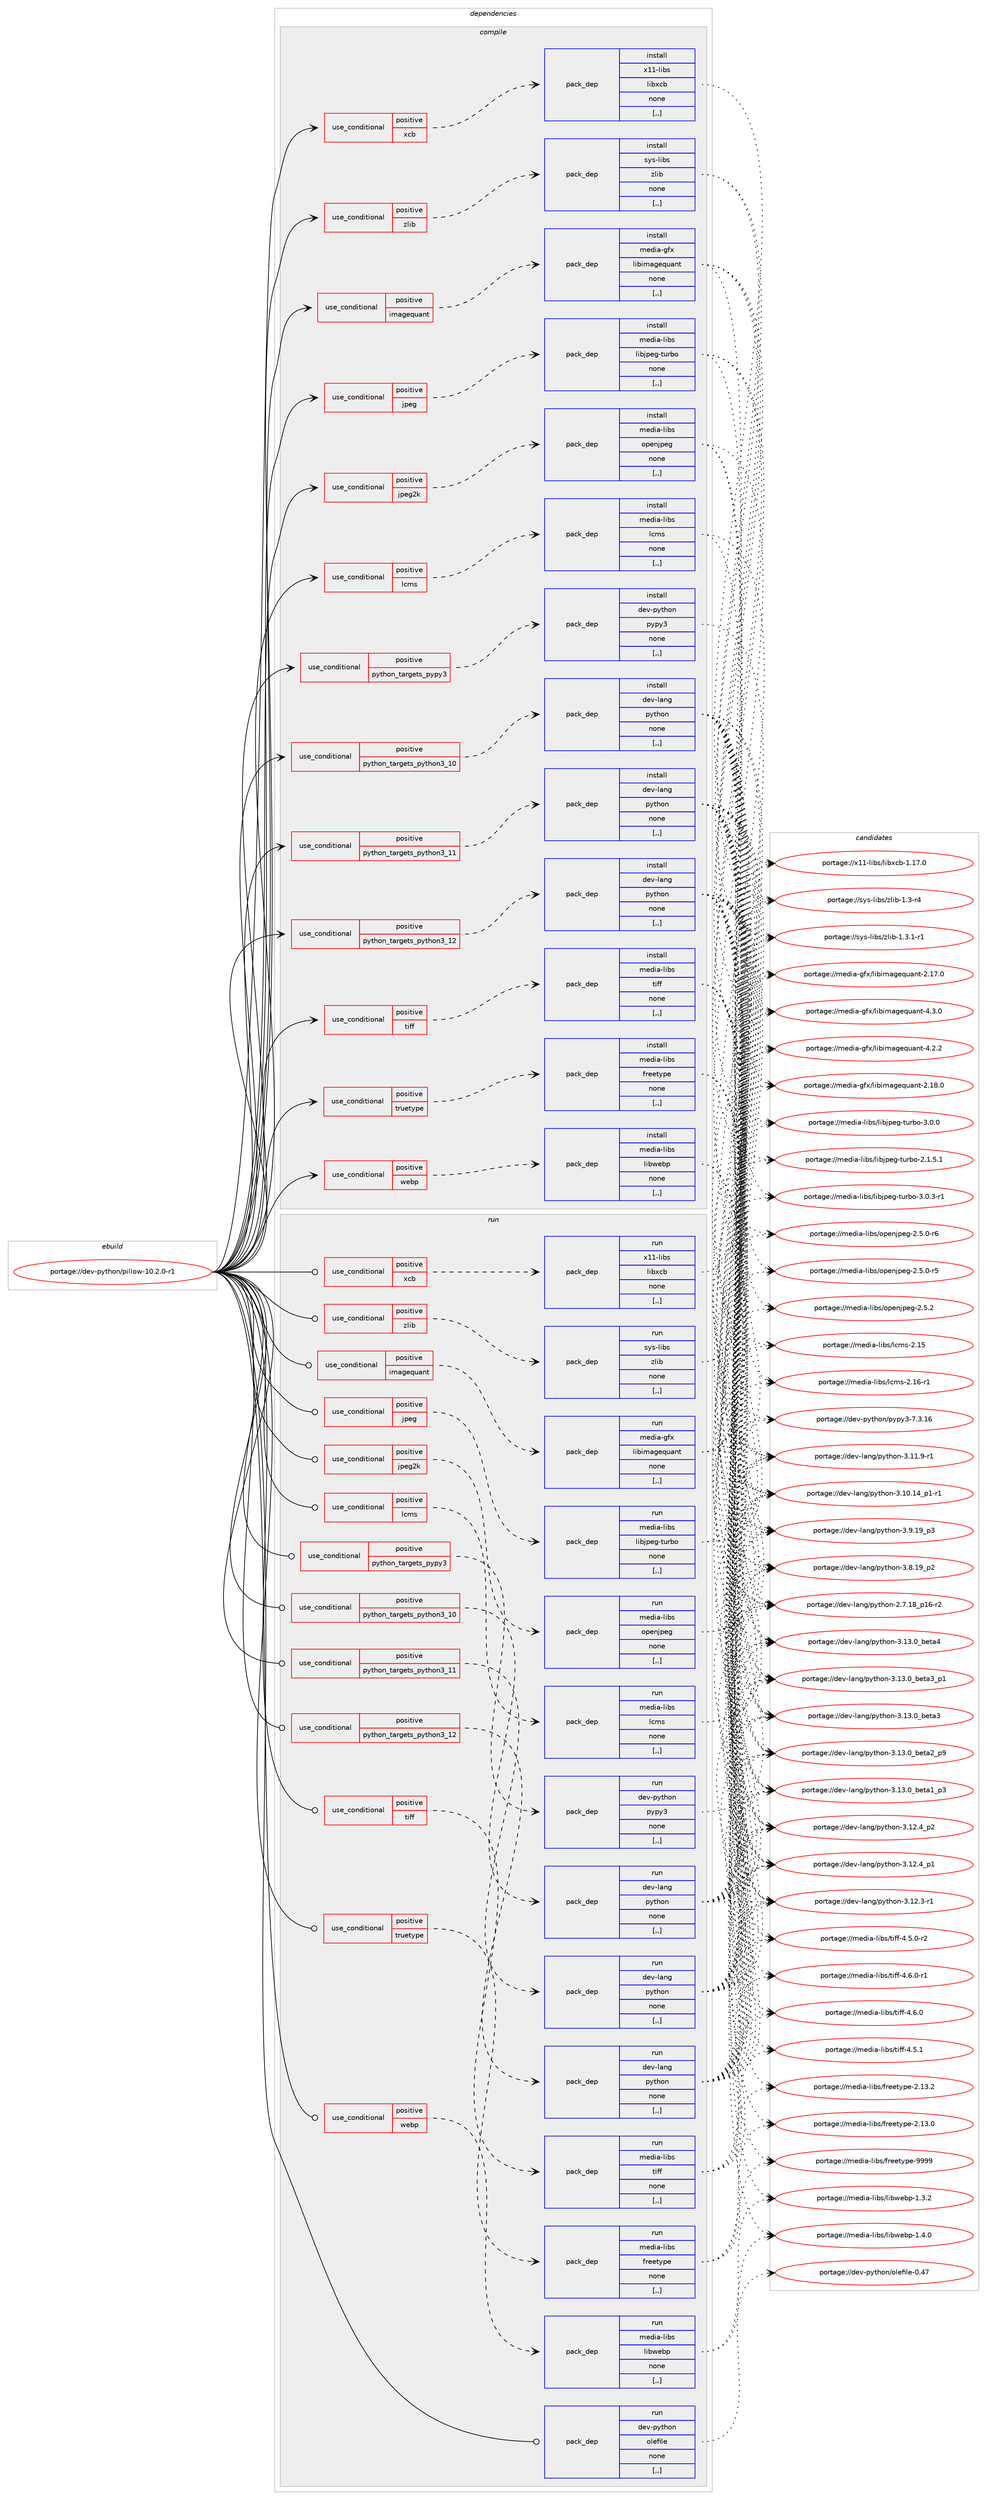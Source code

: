 digraph prolog {

# *************
# Graph options
# *************

newrank=true;
concentrate=true;
compound=true;
graph [rankdir=LR,fontname=Helvetica,fontsize=10,ranksep=1.5];#, ranksep=2.5, nodesep=0.2];
edge  [arrowhead=vee];
node  [fontname=Helvetica,fontsize=10];

# **********
# The ebuild
# **********

subgraph cluster_leftcol {
color=gray;
label=<<i>ebuild</i>>;
id [label="portage://dev-python/pillow-10.2.0-r1", color=red, width=4, href="../dev-python/pillow-10.2.0-r1.svg"];
}

# ****************
# The dependencies
# ****************

subgraph cluster_midcol {
color=gray;
label=<<i>dependencies</i>>;
subgraph cluster_compile {
fillcolor="#eeeeee";
style=filled;
label=<<i>compile</i>>;
subgraph cond36023 {
dependency154479 [label=<<TABLE BORDER="0" CELLBORDER="1" CELLSPACING="0" CELLPADDING="4"><TR><TD ROWSPAN="3" CELLPADDING="10">use_conditional</TD></TR><TR><TD>positive</TD></TR><TR><TD>imagequant</TD></TR></TABLE>>, shape=none, color=red];
subgraph pack117205 {
dependency154480 [label=<<TABLE BORDER="0" CELLBORDER="1" CELLSPACING="0" CELLPADDING="4" WIDTH="220"><TR><TD ROWSPAN="6" CELLPADDING="30">pack_dep</TD></TR><TR><TD WIDTH="110">install</TD></TR><TR><TD>media-gfx</TD></TR><TR><TD>libimagequant</TD></TR><TR><TD>none</TD></TR><TR><TD>[,,]</TD></TR></TABLE>>, shape=none, color=blue];
}
dependency154479:e -> dependency154480:w [weight=20,style="dashed",arrowhead="vee"];
}
id:e -> dependency154479:w [weight=20,style="solid",arrowhead="vee"];
subgraph cond36024 {
dependency154481 [label=<<TABLE BORDER="0" CELLBORDER="1" CELLSPACING="0" CELLPADDING="4"><TR><TD ROWSPAN="3" CELLPADDING="10">use_conditional</TD></TR><TR><TD>positive</TD></TR><TR><TD>jpeg</TD></TR></TABLE>>, shape=none, color=red];
subgraph pack117206 {
dependency154482 [label=<<TABLE BORDER="0" CELLBORDER="1" CELLSPACING="0" CELLPADDING="4" WIDTH="220"><TR><TD ROWSPAN="6" CELLPADDING="30">pack_dep</TD></TR><TR><TD WIDTH="110">install</TD></TR><TR><TD>media-libs</TD></TR><TR><TD>libjpeg-turbo</TD></TR><TR><TD>none</TD></TR><TR><TD>[,,]</TD></TR></TABLE>>, shape=none, color=blue];
}
dependency154481:e -> dependency154482:w [weight=20,style="dashed",arrowhead="vee"];
}
id:e -> dependency154481:w [weight=20,style="solid",arrowhead="vee"];
subgraph cond36025 {
dependency154483 [label=<<TABLE BORDER="0" CELLBORDER="1" CELLSPACING="0" CELLPADDING="4"><TR><TD ROWSPAN="3" CELLPADDING="10">use_conditional</TD></TR><TR><TD>positive</TD></TR><TR><TD>jpeg2k</TD></TR></TABLE>>, shape=none, color=red];
subgraph pack117207 {
dependency154484 [label=<<TABLE BORDER="0" CELLBORDER="1" CELLSPACING="0" CELLPADDING="4" WIDTH="220"><TR><TD ROWSPAN="6" CELLPADDING="30">pack_dep</TD></TR><TR><TD WIDTH="110">install</TD></TR><TR><TD>media-libs</TD></TR><TR><TD>openjpeg</TD></TR><TR><TD>none</TD></TR><TR><TD>[,,]</TD></TR></TABLE>>, shape=none, color=blue];
}
dependency154483:e -> dependency154484:w [weight=20,style="dashed",arrowhead="vee"];
}
id:e -> dependency154483:w [weight=20,style="solid",arrowhead="vee"];
subgraph cond36026 {
dependency154485 [label=<<TABLE BORDER="0" CELLBORDER="1" CELLSPACING="0" CELLPADDING="4"><TR><TD ROWSPAN="3" CELLPADDING="10">use_conditional</TD></TR><TR><TD>positive</TD></TR><TR><TD>lcms</TD></TR></TABLE>>, shape=none, color=red];
subgraph pack117208 {
dependency154486 [label=<<TABLE BORDER="0" CELLBORDER="1" CELLSPACING="0" CELLPADDING="4" WIDTH="220"><TR><TD ROWSPAN="6" CELLPADDING="30">pack_dep</TD></TR><TR><TD WIDTH="110">install</TD></TR><TR><TD>media-libs</TD></TR><TR><TD>lcms</TD></TR><TR><TD>none</TD></TR><TR><TD>[,,]</TD></TR></TABLE>>, shape=none, color=blue];
}
dependency154485:e -> dependency154486:w [weight=20,style="dashed",arrowhead="vee"];
}
id:e -> dependency154485:w [weight=20,style="solid",arrowhead="vee"];
subgraph cond36027 {
dependency154487 [label=<<TABLE BORDER="0" CELLBORDER="1" CELLSPACING="0" CELLPADDING="4"><TR><TD ROWSPAN="3" CELLPADDING="10">use_conditional</TD></TR><TR><TD>positive</TD></TR><TR><TD>python_targets_pypy3</TD></TR></TABLE>>, shape=none, color=red];
subgraph pack117209 {
dependency154488 [label=<<TABLE BORDER="0" CELLBORDER="1" CELLSPACING="0" CELLPADDING="4" WIDTH="220"><TR><TD ROWSPAN="6" CELLPADDING="30">pack_dep</TD></TR><TR><TD WIDTH="110">install</TD></TR><TR><TD>dev-python</TD></TR><TR><TD>pypy3</TD></TR><TR><TD>none</TD></TR><TR><TD>[,,]</TD></TR></TABLE>>, shape=none, color=blue];
}
dependency154487:e -> dependency154488:w [weight=20,style="dashed",arrowhead="vee"];
}
id:e -> dependency154487:w [weight=20,style="solid",arrowhead="vee"];
subgraph cond36028 {
dependency154489 [label=<<TABLE BORDER="0" CELLBORDER="1" CELLSPACING="0" CELLPADDING="4"><TR><TD ROWSPAN="3" CELLPADDING="10">use_conditional</TD></TR><TR><TD>positive</TD></TR><TR><TD>python_targets_python3_10</TD></TR></TABLE>>, shape=none, color=red];
subgraph pack117210 {
dependency154490 [label=<<TABLE BORDER="0" CELLBORDER="1" CELLSPACING="0" CELLPADDING="4" WIDTH="220"><TR><TD ROWSPAN="6" CELLPADDING="30">pack_dep</TD></TR><TR><TD WIDTH="110">install</TD></TR><TR><TD>dev-lang</TD></TR><TR><TD>python</TD></TR><TR><TD>none</TD></TR><TR><TD>[,,]</TD></TR></TABLE>>, shape=none, color=blue];
}
dependency154489:e -> dependency154490:w [weight=20,style="dashed",arrowhead="vee"];
}
id:e -> dependency154489:w [weight=20,style="solid",arrowhead="vee"];
subgraph cond36029 {
dependency154491 [label=<<TABLE BORDER="0" CELLBORDER="1" CELLSPACING="0" CELLPADDING="4"><TR><TD ROWSPAN="3" CELLPADDING="10">use_conditional</TD></TR><TR><TD>positive</TD></TR><TR><TD>python_targets_python3_11</TD></TR></TABLE>>, shape=none, color=red];
subgraph pack117211 {
dependency154492 [label=<<TABLE BORDER="0" CELLBORDER="1" CELLSPACING="0" CELLPADDING="4" WIDTH="220"><TR><TD ROWSPAN="6" CELLPADDING="30">pack_dep</TD></TR><TR><TD WIDTH="110">install</TD></TR><TR><TD>dev-lang</TD></TR><TR><TD>python</TD></TR><TR><TD>none</TD></TR><TR><TD>[,,]</TD></TR></TABLE>>, shape=none, color=blue];
}
dependency154491:e -> dependency154492:w [weight=20,style="dashed",arrowhead="vee"];
}
id:e -> dependency154491:w [weight=20,style="solid",arrowhead="vee"];
subgraph cond36030 {
dependency154493 [label=<<TABLE BORDER="0" CELLBORDER="1" CELLSPACING="0" CELLPADDING="4"><TR><TD ROWSPAN="3" CELLPADDING="10">use_conditional</TD></TR><TR><TD>positive</TD></TR><TR><TD>python_targets_python3_12</TD></TR></TABLE>>, shape=none, color=red];
subgraph pack117212 {
dependency154494 [label=<<TABLE BORDER="0" CELLBORDER="1" CELLSPACING="0" CELLPADDING="4" WIDTH="220"><TR><TD ROWSPAN="6" CELLPADDING="30">pack_dep</TD></TR><TR><TD WIDTH="110">install</TD></TR><TR><TD>dev-lang</TD></TR><TR><TD>python</TD></TR><TR><TD>none</TD></TR><TR><TD>[,,]</TD></TR></TABLE>>, shape=none, color=blue];
}
dependency154493:e -> dependency154494:w [weight=20,style="dashed",arrowhead="vee"];
}
id:e -> dependency154493:w [weight=20,style="solid",arrowhead="vee"];
subgraph cond36031 {
dependency154495 [label=<<TABLE BORDER="0" CELLBORDER="1" CELLSPACING="0" CELLPADDING="4"><TR><TD ROWSPAN="3" CELLPADDING="10">use_conditional</TD></TR><TR><TD>positive</TD></TR><TR><TD>tiff</TD></TR></TABLE>>, shape=none, color=red];
subgraph pack117213 {
dependency154496 [label=<<TABLE BORDER="0" CELLBORDER="1" CELLSPACING="0" CELLPADDING="4" WIDTH="220"><TR><TD ROWSPAN="6" CELLPADDING="30">pack_dep</TD></TR><TR><TD WIDTH="110">install</TD></TR><TR><TD>media-libs</TD></TR><TR><TD>tiff</TD></TR><TR><TD>none</TD></TR><TR><TD>[,,]</TD></TR></TABLE>>, shape=none, color=blue];
}
dependency154495:e -> dependency154496:w [weight=20,style="dashed",arrowhead="vee"];
}
id:e -> dependency154495:w [weight=20,style="solid",arrowhead="vee"];
subgraph cond36032 {
dependency154497 [label=<<TABLE BORDER="0" CELLBORDER="1" CELLSPACING="0" CELLPADDING="4"><TR><TD ROWSPAN="3" CELLPADDING="10">use_conditional</TD></TR><TR><TD>positive</TD></TR><TR><TD>truetype</TD></TR></TABLE>>, shape=none, color=red];
subgraph pack117214 {
dependency154498 [label=<<TABLE BORDER="0" CELLBORDER="1" CELLSPACING="0" CELLPADDING="4" WIDTH="220"><TR><TD ROWSPAN="6" CELLPADDING="30">pack_dep</TD></TR><TR><TD WIDTH="110">install</TD></TR><TR><TD>media-libs</TD></TR><TR><TD>freetype</TD></TR><TR><TD>none</TD></TR><TR><TD>[,,]</TD></TR></TABLE>>, shape=none, color=blue];
}
dependency154497:e -> dependency154498:w [weight=20,style="dashed",arrowhead="vee"];
}
id:e -> dependency154497:w [weight=20,style="solid",arrowhead="vee"];
subgraph cond36033 {
dependency154499 [label=<<TABLE BORDER="0" CELLBORDER="1" CELLSPACING="0" CELLPADDING="4"><TR><TD ROWSPAN="3" CELLPADDING="10">use_conditional</TD></TR><TR><TD>positive</TD></TR><TR><TD>webp</TD></TR></TABLE>>, shape=none, color=red];
subgraph pack117215 {
dependency154500 [label=<<TABLE BORDER="0" CELLBORDER="1" CELLSPACING="0" CELLPADDING="4" WIDTH="220"><TR><TD ROWSPAN="6" CELLPADDING="30">pack_dep</TD></TR><TR><TD WIDTH="110">install</TD></TR><TR><TD>media-libs</TD></TR><TR><TD>libwebp</TD></TR><TR><TD>none</TD></TR><TR><TD>[,,]</TD></TR></TABLE>>, shape=none, color=blue];
}
dependency154499:e -> dependency154500:w [weight=20,style="dashed",arrowhead="vee"];
}
id:e -> dependency154499:w [weight=20,style="solid",arrowhead="vee"];
subgraph cond36034 {
dependency154501 [label=<<TABLE BORDER="0" CELLBORDER="1" CELLSPACING="0" CELLPADDING="4"><TR><TD ROWSPAN="3" CELLPADDING="10">use_conditional</TD></TR><TR><TD>positive</TD></TR><TR><TD>xcb</TD></TR></TABLE>>, shape=none, color=red];
subgraph pack117216 {
dependency154502 [label=<<TABLE BORDER="0" CELLBORDER="1" CELLSPACING="0" CELLPADDING="4" WIDTH="220"><TR><TD ROWSPAN="6" CELLPADDING="30">pack_dep</TD></TR><TR><TD WIDTH="110">install</TD></TR><TR><TD>x11-libs</TD></TR><TR><TD>libxcb</TD></TR><TR><TD>none</TD></TR><TR><TD>[,,]</TD></TR></TABLE>>, shape=none, color=blue];
}
dependency154501:e -> dependency154502:w [weight=20,style="dashed",arrowhead="vee"];
}
id:e -> dependency154501:w [weight=20,style="solid",arrowhead="vee"];
subgraph cond36035 {
dependency154503 [label=<<TABLE BORDER="0" CELLBORDER="1" CELLSPACING="0" CELLPADDING="4"><TR><TD ROWSPAN="3" CELLPADDING="10">use_conditional</TD></TR><TR><TD>positive</TD></TR><TR><TD>zlib</TD></TR></TABLE>>, shape=none, color=red];
subgraph pack117217 {
dependency154504 [label=<<TABLE BORDER="0" CELLBORDER="1" CELLSPACING="0" CELLPADDING="4" WIDTH="220"><TR><TD ROWSPAN="6" CELLPADDING="30">pack_dep</TD></TR><TR><TD WIDTH="110">install</TD></TR><TR><TD>sys-libs</TD></TR><TR><TD>zlib</TD></TR><TR><TD>none</TD></TR><TR><TD>[,,]</TD></TR></TABLE>>, shape=none, color=blue];
}
dependency154503:e -> dependency154504:w [weight=20,style="dashed",arrowhead="vee"];
}
id:e -> dependency154503:w [weight=20,style="solid",arrowhead="vee"];
}
subgraph cluster_compileandrun {
fillcolor="#eeeeee";
style=filled;
label=<<i>compile and run</i>>;
}
subgraph cluster_run {
fillcolor="#eeeeee";
style=filled;
label=<<i>run</i>>;
subgraph cond36036 {
dependency154505 [label=<<TABLE BORDER="0" CELLBORDER="1" CELLSPACING="0" CELLPADDING="4"><TR><TD ROWSPAN="3" CELLPADDING="10">use_conditional</TD></TR><TR><TD>positive</TD></TR><TR><TD>imagequant</TD></TR></TABLE>>, shape=none, color=red];
subgraph pack117218 {
dependency154506 [label=<<TABLE BORDER="0" CELLBORDER="1" CELLSPACING="0" CELLPADDING="4" WIDTH="220"><TR><TD ROWSPAN="6" CELLPADDING="30">pack_dep</TD></TR><TR><TD WIDTH="110">run</TD></TR><TR><TD>media-gfx</TD></TR><TR><TD>libimagequant</TD></TR><TR><TD>none</TD></TR><TR><TD>[,,]</TD></TR></TABLE>>, shape=none, color=blue];
}
dependency154505:e -> dependency154506:w [weight=20,style="dashed",arrowhead="vee"];
}
id:e -> dependency154505:w [weight=20,style="solid",arrowhead="odot"];
subgraph cond36037 {
dependency154507 [label=<<TABLE BORDER="0" CELLBORDER="1" CELLSPACING="0" CELLPADDING="4"><TR><TD ROWSPAN="3" CELLPADDING="10">use_conditional</TD></TR><TR><TD>positive</TD></TR><TR><TD>jpeg</TD></TR></TABLE>>, shape=none, color=red];
subgraph pack117219 {
dependency154508 [label=<<TABLE BORDER="0" CELLBORDER="1" CELLSPACING="0" CELLPADDING="4" WIDTH="220"><TR><TD ROWSPAN="6" CELLPADDING="30">pack_dep</TD></TR><TR><TD WIDTH="110">run</TD></TR><TR><TD>media-libs</TD></TR><TR><TD>libjpeg-turbo</TD></TR><TR><TD>none</TD></TR><TR><TD>[,,]</TD></TR></TABLE>>, shape=none, color=blue];
}
dependency154507:e -> dependency154508:w [weight=20,style="dashed",arrowhead="vee"];
}
id:e -> dependency154507:w [weight=20,style="solid",arrowhead="odot"];
subgraph cond36038 {
dependency154509 [label=<<TABLE BORDER="0" CELLBORDER="1" CELLSPACING="0" CELLPADDING="4"><TR><TD ROWSPAN="3" CELLPADDING="10">use_conditional</TD></TR><TR><TD>positive</TD></TR><TR><TD>jpeg2k</TD></TR></TABLE>>, shape=none, color=red];
subgraph pack117220 {
dependency154510 [label=<<TABLE BORDER="0" CELLBORDER="1" CELLSPACING="0" CELLPADDING="4" WIDTH="220"><TR><TD ROWSPAN="6" CELLPADDING="30">pack_dep</TD></TR><TR><TD WIDTH="110">run</TD></TR><TR><TD>media-libs</TD></TR><TR><TD>openjpeg</TD></TR><TR><TD>none</TD></TR><TR><TD>[,,]</TD></TR></TABLE>>, shape=none, color=blue];
}
dependency154509:e -> dependency154510:w [weight=20,style="dashed",arrowhead="vee"];
}
id:e -> dependency154509:w [weight=20,style="solid",arrowhead="odot"];
subgraph cond36039 {
dependency154511 [label=<<TABLE BORDER="0" CELLBORDER="1" CELLSPACING="0" CELLPADDING="4"><TR><TD ROWSPAN="3" CELLPADDING="10">use_conditional</TD></TR><TR><TD>positive</TD></TR><TR><TD>lcms</TD></TR></TABLE>>, shape=none, color=red];
subgraph pack117221 {
dependency154512 [label=<<TABLE BORDER="0" CELLBORDER="1" CELLSPACING="0" CELLPADDING="4" WIDTH="220"><TR><TD ROWSPAN="6" CELLPADDING="30">pack_dep</TD></TR><TR><TD WIDTH="110">run</TD></TR><TR><TD>media-libs</TD></TR><TR><TD>lcms</TD></TR><TR><TD>none</TD></TR><TR><TD>[,,]</TD></TR></TABLE>>, shape=none, color=blue];
}
dependency154511:e -> dependency154512:w [weight=20,style="dashed",arrowhead="vee"];
}
id:e -> dependency154511:w [weight=20,style="solid",arrowhead="odot"];
subgraph cond36040 {
dependency154513 [label=<<TABLE BORDER="0" CELLBORDER="1" CELLSPACING="0" CELLPADDING="4"><TR><TD ROWSPAN="3" CELLPADDING="10">use_conditional</TD></TR><TR><TD>positive</TD></TR><TR><TD>python_targets_pypy3</TD></TR></TABLE>>, shape=none, color=red];
subgraph pack117222 {
dependency154514 [label=<<TABLE BORDER="0" CELLBORDER="1" CELLSPACING="0" CELLPADDING="4" WIDTH="220"><TR><TD ROWSPAN="6" CELLPADDING="30">pack_dep</TD></TR><TR><TD WIDTH="110">run</TD></TR><TR><TD>dev-python</TD></TR><TR><TD>pypy3</TD></TR><TR><TD>none</TD></TR><TR><TD>[,,]</TD></TR></TABLE>>, shape=none, color=blue];
}
dependency154513:e -> dependency154514:w [weight=20,style="dashed",arrowhead="vee"];
}
id:e -> dependency154513:w [weight=20,style="solid",arrowhead="odot"];
subgraph cond36041 {
dependency154515 [label=<<TABLE BORDER="0" CELLBORDER="1" CELLSPACING="0" CELLPADDING="4"><TR><TD ROWSPAN="3" CELLPADDING="10">use_conditional</TD></TR><TR><TD>positive</TD></TR><TR><TD>python_targets_python3_10</TD></TR></TABLE>>, shape=none, color=red];
subgraph pack117223 {
dependency154516 [label=<<TABLE BORDER="0" CELLBORDER="1" CELLSPACING="0" CELLPADDING="4" WIDTH="220"><TR><TD ROWSPAN="6" CELLPADDING="30">pack_dep</TD></TR><TR><TD WIDTH="110">run</TD></TR><TR><TD>dev-lang</TD></TR><TR><TD>python</TD></TR><TR><TD>none</TD></TR><TR><TD>[,,]</TD></TR></TABLE>>, shape=none, color=blue];
}
dependency154515:e -> dependency154516:w [weight=20,style="dashed",arrowhead="vee"];
}
id:e -> dependency154515:w [weight=20,style="solid",arrowhead="odot"];
subgraph cond36042 {
dependency154517 [label=<<TABLE BORDER="0" CELLBORDER="1" CELLSPACING="0" CELLPADDING="4"><TR><TD ROWSPAN="3" CELLPADDING="10">use_conditional</TD></TR><TR><TD>positive</TD></TR><TR><TD>python_targets_python3_11</TD></TR></TABLE>>, shape=none, color=red];
subgraph pack117224 {
dependency154518 [label=<<TABLE BORDER="0" CELLBORDER="1" CELLSPACING="0" CELLPADDING="4" WIDTH="220"><TR><TD ROWSPAN="6" CELLPADDING="30">pack_dep</TD></TR><TR><TD WIDTH="110">run</TD></TR><TR><TD>dev-lang</TD></TR><TR><TD>python</TD></TR><TR><TD>none</TD></TR><TR><TD>[,,]</TD></TR></TABLE>>, shape=none, color=blue];
}
dependency154517:e -> dependency154518:w [weight=20,style="dashed",arrowhead="vee"];
}
id:e -> dependency154517:w [weight=20,style="solid",arrowhead="odot"];
subgraph cond36043 {
dependency154519 [label=<<TABLE BORDER="0" CELLBORDER="1" CELLSPACING="0" CELLPADDING="4"><TR><TD ROWSPAN="3" CELLPADDING="10">use_conditional</TD></TR><TR><TD>positive</TD></TR><TR><TD>python_targets_python3_12</TD></TR></TABLE>>, shape=none, color=red];
subgraph pack117225 {
dependency154520 [label=<<TABLE BORDER="0" CELLBORDER="1" CELLSPACING="0" CELLPADDING="4" WIDTH="220"><TR><TD ROWSPAN="6" CELLPADDING="30">pack_dep</TD></TR><TR><TD WIDTH="110">run</TD></TR><TR><TD>dev-lang</TD></TR><TR><TD>python</TD></TR><TR><TD>none</TD></TR><TR><TD>[,,]</TD></TR></TABLE>>, shape=none, color=blue];
}
dependency154519:e -> dependency154520:w [weight=20,style="dashed",arrowhead="vee"];
}
id:e -> dependency154519:w [weight=20,style="solid",arrowhead="odot"];
subgraph cond36044 {
dependency154521 [label=<<TABLE BORDER="0" CELLBORDER="1" CELLSPACING="0" CELLPADDING="4"><TR><TD ROWSPAN="3" CELLPADDING="10">use_conditional</TD></TR><TR><TD>positive</TD></TR><TR><TD>tiff</TD></TR></TABLE>>, shape=none, color=red];
subgraph pack117226 {
dependency154522 [label=<<TABLE BORDER="0" CELLBORDER="1" CELLSPACING="0" CELLPADDING="4" WIDTH="220"><TR><TD ROWSPAN="6" CELLPADDING="30">pack_dep</TD></TR><TR><TD WIDTH="110">run</TD></TR><TR><TD>media-libs</TD></TR><TR><TD>tiff</TD></TR><TR><TD>none</TD></TR><TR><TD>[,,]</TD></TR></TABLE>>, shape=none, color=blue];
}
dependency154521:e -> dependency154522:w [weight=20,style="dashed",arrowhead="vee"];
}
id:e -> dependency154521:w [weight=20,style="solid",arrowhead="odot"];
subgraph cond36045 {
dependency154523 [label=<<TABLE BORDER="0" CELLBORDER="1" CELLSPACING="0" CELLPADDING="4"><TR><TD ROWSPAN="3" CELLPADDING="10">use_conditional</TD></TR><TR><TD>positive</TD></TR><TR><TD>truetype</TD></TR></TABLE>>, shape=none, color=red];
subgraph pack117227 {
dependency154524 [label=<<TABLE BORDER="0" CELLBORDER="1" CELLSPACING="0" CELLPADDING="4" WIDTH="220"><TR><TD ROWSPAN="6" CELLPADDING="30">pack_dep</TD></TR><TR><TD WIDTH="110">run</TD></TR><TR><TD>media-libs</TD></TR><TR><TD>freetype</TD></TR><TR><TD>none</TD></TR><TR><TD>[,,]</TD></TR></TABLE>>, shape=none, color=blue];
}
dependency154523:e -> dependency154524:w [weight=20,style="dashed",arrowhead="vee"];
}
id:e -> dependency154523:w [weight=20,style="solid",arrowhead="odot"];
subgraph cond36046 {
dependency154525 [label=<<TABLE BORDER="0" CELLBORDER="1" CELLSPACING="0" CELLPADDING="4"><TR><TD ROWSPAN="3" CELLPADDING="10">use_conditional</TD></TR><TR><TD>positive</TD></TR><TR><TD>webp</TD></TR></TABLE>>, shape=none, color=red];
subgraph pack117228 {
dependency154526 [label=<<TABLE BORDER="0" CELLBORDER="1" CELLSPACING="0" CELLPADDING="4" WIDTH="220"><TR><TD ROWSPAN="6" CELLPADDING="30">pack_dep</TD></TR><TR><TD WIDTH="110">run</TD></TR><TR><TD>media-libs</TD></TR><TR><TD>libwebp</TD></TR><TR><TD>none</TD></TR><TR><TD>[,,]</TD></TR></TABLE>>, shape=none, color=blue];
}
dependency154525:e -> dependency154526:w [weight=20,style="dashed",arrowhead="vee"];
}
id:e -> dependency154525:w [weight=20,style="solid",arrowhead="odot"];
subgraph cond36047 {
dependency154527 [label=<<TABLE BORDER="0" CELLBORDER="1" CELLSPACING="0" CELLPADDING="4"><TR><TD ROWSPAN="3" CELLPADDING="10">use_conditional</TD></TR><TR><TD>positive</TD></TR><TR><TD>xcb</TD></TR></TABLE>>, shape=none, color=red];
subgraph pack117229 {
dependency154528 [label=<<TABLE BORDER="0" CELLBORDER="1" CELLSPACING="0" CELLPADDING="4" WIDTH="220"><TR><TD ROWSPAN="6" CELLPADDING="30">pack_dep</TD></TR><TR><TD WIDTH="110">run</TD></TR><TR><TD>x11-libs</TD></TR><TR><TD>libxcb</TD></TR><TR><TD>none</TD></TR><TR><TD>[,,]</TD></TR></TABLE>>, shape=none, color=blue];
}
dependency154527:e -> dependency154528:w [weight=20,style="dashed",arrowhead="vee"];
}
id:e -> dependency154527:w [weight=20,style="solid",arrowhead="odot"];
subgraph cond36048 {
dependency154529 [label=<<TABLE BORDER="0" CELLBORDER="1" CELLSPACING="0" CELLPADDING="4"><TR><TD ROWSPAN="3" CELLPADDING="10">use_conditional</TD></TR><TR><TD>positive</TD></TR><TR><TD>zlib</TD></TR></TABLE>>, shape=none, color=red];
subgraph pack117230 {
dependency154530 [label=<<TABLE BORDER="0" CELLBORDER="1" CELLSPACING="0" CELLPADDING="4" WIDTH="220"><TR><TD ROWSPAN="6" CELLPADDING="30">pack_dep</TD></TR><TR><TD WIDTH="110">run</TD></TR><TR><TD>sys-libs</TD></TR><TR><TD>zlib</TD></TR><TR><TD>none</TD></TR><TR><TD>[,,]</TD></TR></TABLE>>, shape=none, color=blue];
}
dependency154529:e -> dependency154530:w [weight=20,style="dashed",arrowhead="vee"];
}
id:e -> dependency154529:w [weight=20,style="solid",arrowhead="odot"];
subgraph pack117231 {
dependency154531 [label=<<TABLE BORDER="0" CELLBORDER="1" CELLSPACING="0" CELLPADDING="4" WIDTH="220"><TR><TD ROWSPAN="6" CELLPADDING="30">pack_dep</TD></TR><TR><TD WIDTH="110">run</TD></TR><TR><TD>dev-python</TD></TR><TR><TD>olefile</TD></TR><TR><TD>none</TD></TR><TR><TD>[,,]</TD></TR></TABLE>>, shape=none, color=blue];
}
id:e -> dependency154531:w [weight=20,style="solid",arrowhead="odot"];
}
}

# **************
# The candidates
# **************

subgraph cluster_choices {
rank=same;
color=gray;
label=<<i>candidates</i>>;

subgraph choice117205 {
color=black;
nodesep=1;
choice109101100105974510310212047108105981051099710310111311797110116455246514648 [label="portage://media-gfx/libimagequant-4.3.0", color=red, width=4,href="../media-gfx/libimagequant-4.3.0.svg"];
choice109101100105974510310212047108105981051099710310111311797110116455246504650 [label="portage://media-gfx/libimagequant-4.2.2", color=red, width=4,href="../media-gfx/libimagequant-4.2.2.svg"];
choice10910110010597451031021204710810598105109971031011131179711011645504649564648 [label="portage://media-gfx/libimagequant-2.18.0", color=red, width=4,href="../media-gfx/libimagequant-2.18.0.svg"];
choice10910110010597451031021204710810598105109971031011131179711011645504649554648 [label="portage://media-gfx/libimagequant-2.17.0", color=red, width=4,href="../media-gfx/libimagequant-2.17.0.svg"];
dependency154480:e -> choice109101100105974510310212047108105981051099710310111311797110116455246514648:w [style=dotted,weight="100"];
dependency154480:e -> choice109101100105974510310212047108105981051099710310111311797110116455246504650:w [style=dotted,weight="100"];
dependency154480:e -> choice10910110010597451031021204710810598105109971031011131179711011645504649564648:w [style=dotted,weight="100"];
dependency154480:e -> choice10910110010597451031021204710810598105109971031011131179711011645504649554648:w [style=dotted,weight="100"];
}
subgraph choice117206 {
color=black;
nodesep=1;
choice109101100105974510810598115471081059810611210110345116117114981114551464846514511449 [label="portage://media-libs/libjpeg-turbo-3.0.3-r1", color=red, width=4,href="../media-libs/libjpeg-turbo-3.0.3-r1.svg"];
choice10910110010597451081059811547108105981061121011034511611711498111455146484648 [label="portage://media-libs/libjpeg-turbo-3.0.0", color=red, width=4,href="../media-libs/libjpeg-turbo-3.0.0.svg"];
choice109101100105974510810598115471081059810611210110345116117114981114550464946534649 [label="portage://media-libs/libjpeg-turbo-2.1.5.1", color=red, width=4,href="../media-libs/libjpeg-turbo-2.1.5.1.svg"];
dependency154482:e -> choice109101100105974510810598115471081059810611210110345116117114981114551464846514511449:w [style=dotted,weight="100"];
dependency154482:e -> choice10910110010597451081059811547108105981061121011034511611711498111455146484648:w [style=dotted,weight="100"];
dependency154482:e -> choice109101100105974510810598115471081059810611210110345116117114981114550464946534649:w [style=dotted,weight="100"];
}
subgraph choice117207 {
color=black;
nodesep=1;
choice10910110010597451081059811547111112101110106112101103455046534650 [label="portage://media-libs/openjpeg-2.5.2", color=red, width=4,href="../media-libs/openjpeg-2.5.2.svg"];
choice109101100105974510810598115471111121011101061121011034550465346484511454 [label="portage://media-libs/openjpeg-2.5.0-r6", color=red, width=4,href="../media-libs/openjpeg-2.5.0-r6.svg"];
choice109101100105974510810598115471111121011101061121011034550465346484511453 [label="portage://media-libs/openjpeg-2.5.0-r5", color=red, width=4,href="../media-libs/openjpeg-2.5.0-r5.svg"];
dependency154484:e -> choice10910110010597451081059811547111112101110106112101103455046534650:w [style=dotted,weight="100"];
dependency154484:e -> choice109101100105974510810598115471111121011101061121011034550465346484511454:w [style=dotted,weight="100"];
dependency154484:e -> choice109101100105974510810598115471111121011101061121011034550465346484511453:w [style=dotted,weight="100"];
}
subgraph choice117208 {
color=black;
nodesep=1;
choice109101100105974510810598115471089910911545504649544511449 [label="portage://media-libs/lcms-2.16-r1", color=red, width=4,href="../media-libs/lcms-2.16-r1.svg"];
choice10910110010597451081059811547108991091154550464953 [label="portage://media-libs/lcms-2.15", color=red, width=4,href="../media-libs/lcms-2.15.svg"];
dependency154486:e -> choice109101100105974510810598115471089910911545504649544511449:w [style=dotted,weight="100"];
dependency154486:e -> choice10910110010597451081059811547108991091154550464953:w [style=dotted,weight="100"];
}
subgraph choice117209 {
color=black;
nodesep=1;
choice10010111845112121116104111110471121211121215145554651464954 [label="portage://dev-python/pypy3-7.3.16", color=red, width=4,href="../dev-python/pypy3-7.3.16.svg"];
dependency154488:e -> choice10010111845112121116104111110471121211121215145554651464954:w [style=dotted,weight="100"];
}
subgraph choice117210 {
color=black;
nodesep=1;
choice1001011184510897110103471121211161041111104551464951464895981011169752 [label="portage://dev-lang/python-3.13.0_beta4", color=red, width=4,href="../dev-lang/python-3.13.0_beta4.svg"];
choice10010111845108971101034711212111610411111045514649514648959810111697519511249 [label="portage://dev-lang/python-3.13.0_beta3_p1", color=red, width=4,href="../dev-lang/python-3.13.0_beta3_p1.svg"];
choice1001011184510897110103471121211161041111104551464951464895981011169751 [label="portage://dev-lang/python-3.13.0_beta3", color=red, width=4,href="../dev-lang/python-3.13.0_beta3.svg"];
choice10010111845108971101034711212111610411111045514649514648959810111697509511257 [label="portage://dev-lang/python-3.13.0_beta2_p9", color=red, width=4,href="../dev-lang/python-3.13.0_beta2_p9.svg"];
choice10010111845108971101034711212111610411111045514649514648959810111697499511251 [label="portage://dev-lang/python-3.13.0_beta1_p3", color=red, width=4,href="../dev-lang/python-3.13.0_beta1_p3.svg"];
choice100101118451089711010347112121116104111110455146495046529511250 [label="portage://dev-lang/python-3.12.4_p2", color=red, width=4,href="../dev-lang/python-3.12.4_p2.svg"];
choice100101118451089711010347112121116104111110455146495046529511249 [label="portage://dev-lang/python-3.12.4_p1", color=red, width=4,href="../dev-lang/python-3.12.4_p1.svg"];
choice100101118451089711010347112121116104111110455146495046514511449 [label="portage://dev-lang/python-3.12.3-r1", color=red, width=4,href="../dev-lang/python-3.12.3-r1.svg"];
choice100101118451089711010347112121116104111110455146494946574511449 [label="portage://dev-lang/python-3.11.9-r1", color=red, width=4,href="../dev-lang/python-3.11.9-r1.svg"];
choice100101118451089711010347112121116104111110455146494846495295112494511449 [label="portage://dev-lang/python-3.10.14_p1-r1", color=red, width=4,href="../dev-lang/python-3.10.14_p1-r1.svg"];
choice100101118451089711010347112121116104111110455146574649579511251 [label="portage://dev-lang/python-3.9.19_p3", color=red, width=4,href="../dev-lang/python-3.9.19_p3.svg"];
choice100101118451089711010347112121116104111110455146564649579511250 [label="portage://dev-lang/python-3.8.19_p2", color=red, width=4,href="../dev-lang/python-3.8.19_p2.svg"];
choice100101118451089711010347112121116104111110455046554649569511249544511450 [label="portage://dev-lang/python-2.7.18_p16-r2", color=red, width=4,href="../dev-lang/python-2.7.18_p16-r2.svg"];
dependency154490:e -> choice1001011184510897110103471121211161041111104551464951464895981011169752:w [style=dotted,weight="100"];
dependency154490:e -> choice10010111845108971101034711212111610411111045514649514648959810111697519511249:w [style=dotted,weight="100"];
dependency154490:e -> choice1001011184510897110103471121211161041111104551464951464895981011169751:w [style=dotted,weight="100"];
dependency154490:e -> choice10010111845108971101034711212111610411111045514649514648959810111697509511257:w [style=dotted,weight="100"];
dependency154490:e -> choice10010111845108971101034711212111610411111045514649514648959810111697499511251:w [style=dotted,weight="100"];
dependency154490:e -> choice100101118451089711010347112121116104111110455146495046529511250:w [style=dotted,weight="100"];
dependency154490:e -> choice100101118451089711010347112121116104111110455146495046529511249:w [style=dotted,weight="100"];
dependency154490:e -> choice100101118451089711010347112121116104111110455146495046514511449:w [style=dotted,weight="100"];
dependency154490:e -> choice100101118451089711010347112121116104111110455146494946574511449:w [style=dotted,weight="100"];
dependency154490:e -> choice100101118451089711010347112121116104111110455146494846495295112494511449:w [style=dotted,weight="100"];
dependency154490:e -> choice100101118451089711010347112121116104111110455146574649579511251:w [style=dotted,weight="100"];
dependency154490:e -> choice100101118451089711010347112121116104111110455146564649579511250:w [style=dotted,weight="100"];
dependency154490:e -> choice100101118451089711010347112121116104111110455046554649569511249544511450:w [style=dotted,weight="100"];
}
subgraph choice117211 {
color=black;
nodesep=1;
choice1001011184510897110103471121211161041111104551464951464895981011169752 [label="portage://dev-lang/python-3.13.0_beta4", color=red, width=4,href="../dev-lang/python-3.13.0_beta4.svg"];
choice10010111845108971101034711212111610411111045514649514648959810111697519511249 [label="portage://dev-lang/python-3.13.0_beta3_p1", color=red, width=4,href="../dev-lang/python-3.13.0_beta3_p1.svg"];
choice1001011184510897110103471121211161041111104551464951464895981011169751 [label="portage://dev-lang/python-3.13.0_beta3", color=red, width=4,href="../dev-lang/python-3.13.0_beta3.svg"];
choice10010111845108971101034711212111610411111045514649514648959810111697509511257 [label="portage://dev-lang/python-3.13.0_beta2_p9", color=red, width=4,href="../dev-lang/python-3.13.0_beta2_p9.svg"];
choice10010111845108971101034711212111610411111045514649514648959810111697499511251 [label="portage://dev-lang/python-3.13.0_beta1_p3", color=red, width=4,href="../dev-lang/python-3.13.0_beta1_p3.svg"];
choice100101118451089711010347112121116104111110455146495046529511250 [label="portage://dev-lang/python-3.12.4_p2", color=red, width=4,href="../dev-lang/python-3.12.4_p2.svg"];
choice100101118451089711010347112121116104111110455146495046529511249 [label="portage://dev-lang/python-3.12.4_p1", color=red, width=4,href="../dev-lang/python-3.12.4_p1.svg"];
choice100101118451089711010347112121116104111110455146495046514511449 [label="portage://dev-lang/python-3.12.3-r1", color=red, width=4,href="../dev-lang/python-3.12.3-r1.svg"];
choice100101118451089711010347112121116104111110455146494946574511449 [label="portage://dev-lang/python-3.11.9-r1", color=red, width=4,href="../dev-lang/python-3.11.9-r1.svg"];
choice100101118451089711010347112121116104111110455146494846495295112494511449 [label="portage://dev-lang/python-3.10.14_p1-r1", color=red, width=4,href="../dev-lang/python-3.10.14_p1-r1.svg"];
choice100101118451089711010347112121116104111110455146574649579511251 [label="portage://dev-lang/python-3.9.19_p3", color=red, width=4,href="../dev-lang/python-3.9.19_p3.svg"];
choice100101118451089711010347112121116104111110455146564649579511250 [label="portage://dev-lang/python-3.8.19_p2", color=red, width=4,href="../dev-lang/python-3.8.19_p2.svg"];
choice100101118451089711010347112121116104111110455046554649569511249544511450 [label="portage://dev-lang/python-2.7.18_p16-r2", color=red, width=4,href="../dev-lang/python-2.7.18_p16-r2.svg"];
dependency154492:e -> choice1001011184510897110103471121211161041111104551464951464895981011169752:w [style=dotted,weight="100"];
dependency154492:e -> choice10010111845108971101034711212111610411111045514649514648959810111697519511249:w [style=dotted,weight="100"];
dependency154492:e -> choice1001011184510897110103471121211161041111104551464951464895981011169751:w [style=dotted,weight="100"];
dependency154492:e -> choice10010111845108971101034711212111610411111045514649514648959810111697509511257:w [style=dotted,weight="100"];
dependency154492:e -> choice10010111845108971101034711212111610411111045514649514648959810111697499511251:w [style=dotted,weight="100"];
dependency154492:e -> choice100101118451089711010347112121116104111110455146495046529511250:w [style=dotted,weight="100"];
dependency154492:e -> choice100101118451089711010347112121116104111110455146495046529511249:w [style=dotted,weight="100"];
dependency154492:e -> choice100101118451089711010347112121116104111110455146495046514511449:w [style=dotted,weight="100"];
dependency154492:e -> choice100101118451089711010347112121116104111110455146494946574511449:w [style=dotted,weight="100"];
dependency154492:e -> choice100101118451089711010347112121116104111110455146494846495295112494511449:w [style=dotted,weight="100"];
dependency154492:e -> choice100101118451089711010347112121116104111110455146574649579511251:w [style=dotted,weight="100"];
dependency154492:e -> choice100101118451089711010347112121116104111110455146564649579511250:w [style=dotted,weight="100"];
dependency154492:e -> choice100101118451089711010347112121116104111110455046554649569511249544511450:w [style=dotted,weight="100"];
}
subgraph choice117212 {
color=black;
nodesep=1;
choice1001011184510897110103471121211161041111104551464951464895981011169752 [label="portage://dev-lang/python-3.13.0_beta4", color=red, width=4,href="../dev-lang/python-3.13.0_beta4.svg"];
choice10010111845108971101034711212111610411111045514649514648959810111697519511249 [label="portage://dev-lang/python-3.13.0_beta3_p1", color=red, width=4,href="../dev-lang/python-3.13.0_beta3_p1.svg"];
choice1001011184510897110103471121211161041111104551464951464895981011169751 [label="portage://dev-lang/python-3.13.0_beta3", color=red, width=4,href="../dev-lang/python-3.13.0_beta3.svg"];
choice10010111845108971101034711212111610411111045514649514648959810111697509511257 [label="portage://dev-lang/python-3.13.0_beta2_p9", color=red, width=4,href="../dev-lang/python-3.13.0_beta2_p9.svg"];
choice10010111845108971101034711212111610411111045514649514648959810111697499511251 [label="portage://dev-lang/python-3.13.0_beta1_p3", color=red, width=4,href="../dev-lang/python-3.13.0_beta1_p3.svg"];
choice100101118451089711010347112121116104111110455146495046529511250 [label="portage://dev-lang/python-3.12.4_p2", color=red, width=4,href="../dev-lang/python-3.12.4_p2.svg"];
choice100101118451089711010347112121116104111110455146495046529511249 [label="portage://dev-lang/python-3.12.4_p1", color=red, width=4,href="../dev-lang/python-3.12.4_p1.svg"];
choice100101118451089711010347112121116104111110455146495046514511449 [label="portage://dev-lang/python-3.12.3-r1", color=red, width=4,href="../dev-lang/python-3.12.3-r1.svg"];
choice100101118451089711010347112121116104111110455146494946574511449 [label="portage://dev-lang/python-3.11.9-r1", color=red, width=4,href="../dev-lang/python-3.11.9-r1.svg"];
choice100101118451089711010347112121116104111110455146494846495295112494511449 [label="portage://dev-lang/python-3.10.14_p1-r1", color=red, width=4,href="../dev-lang/python-3.10.14_p1-r1.svg"];
choice100101118451089711010347112121116104111110455146574649579511251 [label="portage://dev-lang/python-3.9.19_p3", color=red, width=4,href="../dev-lang/python-3.9.19_p3.svg"];
choice100101118451089711010347112121116104111110455146564649579511250 [label="portage://dev-lang/python-3.8.19_p2", color=red, width=4,href="../dev-lang/python-3.8.19_p2.svg"];
choice100101118451089711010347112121116104111110455046554649569511249544511450 [label="portage://dev-lang/python-2.7.18_p16-r2", color=red, width=4,href="../dev-lang/python-2.7.18_p16-r2.svg"];
dependency154494:e -> choice1001011184510897110103471121211161041111104551464951464895981011169752:w [style=dotted,weight="100"];
dependency154494:e -> choice10010111845108971101034711212111610411111045514649514648959810111697519511249:w [style=dotted,weight="100"];
dependency154494:e -> choice1001011184510897110103471121211161041111104551464951464895981011169751:w [style=dotted,weight="100"];
dependency154494:e -> choice10010111845108971101034711212111610411111045514649514648959810111697509511257:w [style=dotted,weight="100"];
dependency154494:e -> choice10010111845108971101034711212111610411111045514649514648959810111697499511251:w [style=dotted,weight="100"];
dependency154494:e -> choice100101118451089711010347112121116104111110455146495046529511250:w [style=dotted,weight="100"];
dependency154494:e -> choice100101118451089711010347112121116104111110455146495046529511249:w [style=dotted,weight="100"];
dependency154494:e -> choice100101118451089711010347112121116104111110455146495046514511449:w [style=dotted,weight="100"];
dependency154494:e -> choice100101118451089711010347112121116104111110455146494946574511449:w [style=dotted,weight="100"];
dependency154494:e -> choice100101118451089711010347112121116104111110455146494846495295112494511449:w [style=dotted,weight="100"];
dependency154494:e -> choice100101118451089711010347112121116104111110455146574649579511251:w [style=dotted,weight="100"];
dependency154494:e -> choice100101118451089711010347112121116104111110455146564649579511250:w [style=dotted,weight="100"];
dependency154494:e -> choice100101118451089711010347112121116104111110455046554649569511249544511450:w [style=dotted,weight="100"];
}
subgraph choice117213 {
color=black;
nodesep=1;
choice109101100105974510810598115471161051021024552465446484511449 [label="portage://media-libs/tiff-4.6.0-r1", color=red, width=4,href="../media-libs/tiff-4.6.0-r1.svg"];
choice10910110010597451081059811547116105102102455246544648 [label="portage://media-libs/tiff-4.6.0", color=red, width=4,href="../media-libs/tiff-4.6.0.svg"];
choice10910110010597451081059811547116105102102455246534649 [label="portage://media-libs/tiff-4.5.1", color=red, width=4,href="../media-libs/tiff-4.5.1.svg"];
choice109101100105974510810598115471161051021024552465346484511450 [label="portage://media-libs/tiff-4.5.0-r2", color=red, width=4,href="../media-libs/tiff-4.5.0-r2.svg"];
dependency154496:e -> choice109101100105974510810598115471161051021024552465446484511449:w [style=dotted,weight="100"];
dependency154496:e -> choice10910110010597451081059811547116105102102455246544648:w [style=dotted,weight="100"];
dependency154496:e -> choice10910110010597451081059811547116105102102455246534649:w [style=dotted,weight="100"];
dependency154496:e -> choice109101100105974510810598115471161051021024552465346484511450:w [style=dotted,weight="100"];
}
subgraph choice117214 {
color=black;
nodesep=1;
choice109101100105974510810598115471021141011011161211121014557575757 [label="portage://media-libs/freetype-9999", color=red, width=4,href="../media-libs/freetype-9999.svg"];
choice1091011001059745108105981154710211410110111612111210145504649514650 [label="portage://media-libs/freetype-2.13.2", color=red, width=4,href="../media-libs/freetype-2.13.2.svg"];
choice1091011001059745108105981154710211410110111612111210145504649514648 [label="portage://media-libs/freetype-2.13.0", color=red, width=4,href="../media-libs/freetype-2.13.0.svg"];
dependency154498:e -> choice109101100105974510810598115471021141011011161211121014557575757:w [style=dotted,weight="100"];
dependency154498:e -> choice1091011001059745108105981154710211410110111612111210145504649514650:w [style=dotted,weight="100"];
dependency154498:e -> choice1091011001059745108105981154710211410110111612111210145504649514648:w [style=dotted,weight="100"];
}
subgraph choice117215 {
color=black;
nodesep=1;
choice109101100105974510810598115471081059811910198112454946524648 [label="portage://media-libs/libwebp-1.4.0", color=red, width=4,href="../media-libs/libwebp-1.4.0.svg"];
choice109101100105974510810598115471081059811910198112454946514650 [label="portage://media-libs/libwebp-1.3.2", color=red, width=4,href="../media-libs/libwebp-1.3.2.svg"];
dependency154500:e -> choice109101100105974510810598115471081059811910198112454946524648:w [style=dotted,weight="100"];
dependency154500:e -> choice109101100105974510810598115471081059811910198112454946514650:w [style=dotted,weight="100"];
}
subgraph choice117216 {
color=black;
nodesep=1;
choice120494945108105981154710810598120999845494649554648 [label="portage://x11-libs/libxcb-1.17.0", color=red, width=4,href="../x11-libs/libxcb-1.17.0.svg"];
dependency154502:e -> choice120494945108105981154710810598120999845494649554648:w [style=dotted,weight="100"];
}
subgraph choice117217 {
color=black;
nodesep=1;
choice115121115451081059811547122108105984549465146494511449 [label="portage://sys-libs/zlib-1.3.1-r1", color=red, width=4,href="../sys-libs/zlib-1.3.1-r1.svg"];
choice11512111545108105981154712210810598454946514511452 [label="portage://sys-libs/zlib-1.3-r4", color=red, width=4,href="../sys-libs/zlib-1.3-r4.svg"];
dependency154504:e -> choice115121115451081059811547122108105984549465146494511449:w [style=dotted,weight="100"];
dependency154504:e -> choice11512111545108105981154712210810598454946514511452:w [style=dotted,weight="100"];
}
subgraph choice117218 {
color=black;
nodesep=1;
choice109101100105974510310212047108105981051099710310111311797110116455246514648 [label="portage://media-gfx/libimagequant-4.3.0", color=red, width=4,href="../media-gfx/libimagequant-4.3.0.svg"];
choice109101100105974510310212047108105981051099710310111311797110116455246504650 [label="portage://media-gfx/libimagequant-4.2.2", color=red, width=4,href="../media-gfx/libimagequant-4.2.2.svg"];
choice10910110010597451031021204710810598105109971031011131179711011645504649564648 [label="portage://media-gfx/libimagequant-2.18.0", color=red, width=4,href="../media-gfx/libimagequant-2.18.0.svg"];
choice10910110010597451031021204710810598105109971031011131179711011645504649554648 [label="portage://media-gfx/libimagequant-2.17.0", color=red, width=4,href="../media-gfx/libimagequant-2.17.0.svg"];
dependency154506:e -> choice109101100105974510310212047108105981051099710310111311797110116455246514648:w [style=dotted,weight="100"];
dependency154506:e -> choice109101100105974510310212047108105981051099710310111311797110116455246504650:w [style=dotted,weight="100"];
dependency154506:e -> choice10910110010597451031021204710810598105109971031011131179711011645504649564648:w [style=dotted,weight="100"];
dependency154506:e -> choice10910110010597451031021204710810598105109971031011131179711011645504649554648:w [style=dotted,weight="100"];
}
subgraph choice117219 {
color=black;
nodesep=1;
choice109101100105974510810598115471081059810611210110345116117114981114551464846514511449 [label="portage://media-libs/libjpeg-turbo-3.0.3-r1", color=red, width=4,href="../media-libs/libjpeg-turbo-3.0.3-r1.svg"];
choice10910110010597451081059811547108105981061121011034511611711498111455146484648 [label="portage://media-libs/libjpeg-turbo-3.0.0", color=red, width=4,href="../media-libs/libjpeg-turbo-3.0.0.svg"];
choice109101100105974510810598115471081059810611210110345116117114981114550464946534649 [label="portage://media-libs/libjpeg-turbo-2.1.5.1", color=red, width=4,href="../media-libs/libjpeg-turbo-2.1.5.1.svg"];
dependency154508:e -> choice109101100105974510810598115471081059810611210110345116117114981114551464846514511449:w [style=dotted,weight="100"];
dependency154508:e -> choice10910110010597451081059811547108105981061121011034511611711498111455146484648:w [style=dotted,weight="100"];
dependency154508:e -> choice109101100105974510810598115471081059810611210110345116117114981114550464946534649:w [style=dotted,weight="100"];
}
subgraph choice117220 {
color=black;
nodesep=1;
choice10910110010597451081059811547111112101110106112101103455046534650 [label="portage://media-libs/openjpeg-2.5.2", color=red, width=4,href="../media-libs/openjpeg-2.5.2.svg"];
choice109101100105974510810598115471111121011101061121011034550465346484511454 [label="portage://media-libs/openjpeg-2.5.0-r6", color=red, width=4,href="../media-libs/openjpeg-2.5.0-r6.svg"];
choice109101100105974510810598115471111121011101061121011034550465346484511453 [label="portage://media-libs/openjpeg-2.5.0-r5", color=red, width=4,href="../media-libs/openjpeg-2.5.0-r5.svg"];
dependency154510:e -> choice10910110010597451081059811547111112101110106112101103455046534650:w [style=dotted,weight="100"];
dependency154510:e -> choice109101100105974510810598115471111121011101061121011034550465346484511454:w [style=dotted,weight="100"];
dependency154510:e -> choice109101100105974510810598115471111121011101061121011034550465346484511453:w [style=dotted,weight="100"];
}
subgraph choice117221 {
color=black;
nodesep=1;
choice109101100105974510810598115471089910911545504649544511449 [label="portage://media-libs/lcms-2.16-r1", color=red, width=4,href="../media-libs/lcms-2.16-r1.svg"];
choice10910110010597451081059811547108991091154550464953 [label="portage://media-libs/lcms-2.15", color=red, width=4,href="../media-libs/lcms-2.15.svg"];
dependency154512:e -> choice109101100105974510810598115471089910911545504649544511449:w [style=dotted,weight="100"];
dependency154512:e -> choice10910110010597451081059811547108991091154550464953:w [style=dotted,weight="100"];
}
subgraph choice117222 {
color=black;
nodesep=1;
choice10010111845112121116104111110471121211121215145554651464954 [label="portage://dev-python/pypy3-7.3.16", color=red, width=4,href="../dev-python/pypy3-7.3.16.svg"];
dependency154514:e -> choice10010111845112121116104111110471121211121215145554651464954:w [style=dotted,weight="100"];
}
subgraph choice117223 {
color=black;
nodesep=1;
choice1001011184510897110103471121211161041111104551464951464895981011169752 [label="portage://dev-lang/python-3.13.0_beta4", color=red, width=4,href="../dev-lang/python-3.13.0_beta4.svg"];
choice10010111845108971101034711212111610411111045514649514648959810111697519511249 [label="portage://dev-lang/python-3.13.0_beta3_p1", color=red, width=4,href="../dev-lang/python-3.13.0_beta3_p1.svg"];
choice1001011184510897110103471121211161041111104551464951464895981011169751 [label="portage://dev-lang/python-3.13.0_beta3", color=red, width=4,href="../dev-lang/python-3.13.0_beta3.svg"];
choice10010111845108971101034711212111610411111045514649514648959810111697509511257 [label="portage://dev-lang/python-3.13.0_beta2_p9", color=red, width=4,href="../dev-lang/python-3.13.0_beta2_p9.svg"];
choice10010111845108971101034711212111610411111045514649514648959810111697499511251 [label="portage://dev-lang/python-3.13.0_beta1_p3", color=red, width=4,href="../dev-lang/python-3.13.0_beta1_p3.svg"];
choice100101118451089711010347112121116104111110455146495046529511250 [label="portage://dev-lang/python-3.12.4_p2", color=red, width=4,href="../dev-lang/python-3.12.4_p2.svg"];
choice100101118451089711010347112121116104111110455146495046529511249 [label="portage://dev-lang/python-3.12.4_p1", color=red, width=4,href="../dev-lang/python-3.12.4_p1.svg"];
choice100101118451089711010347112121116104111110455146495046514511449 [label="portage://dev-lang/python-3.12.3-r1", color=red, width=4,href="../dev-lang/python-3.12.3-r1.svg"];
choice100101118451089711010347112121116104111110455146494946574511449 [label="portage://dev-lang/python-3.11.9-r1", color=red, width=4,href="../dev-lang/python-3.11.9-r1.svg"];
choice100101118451089711010347112121116104111110455146494846495295112494511449 [label="portage://dev-lang/python-3.10.14_p1-r1", color=red, width=4,href="../dev-lang/python-3.10.14_p1-r1.svg"];
choice100101118451089711010347112121116104111110455146574649579511251 [label="portage://dev-lang/python-3.9.19_p3", color=red, width=4,href="../dev-lang/python-3.9.19_p3.svg"];
choice100101118451089711010347112121116104111110455146564649579511250 [label="portage://dev-lang/python-3.8.19_p2", color=red, width=4,href="../dev-lang/python-3.8.19_p2.svg"];
choice100101118451089711010347112121116104111110455046554649569511249544511450 [label="portage://dev-lang/python-2.7.18_p16-r2", color=red, width=4,href="../dev-lang/python-2.7.18_p16-r2.svg"];
dependency154516:e -> choice1001011184510897110103471121211161041111104551464951464895981011169752:w [style=dotted,weight="100"];
dependency154516:e -> choice10010111845108971101034711212111610411111045514649514648959810111697519511249:w [style=dotted,weight="100"];
dependency154516:e -> choice1001011184510897110103471121211161041111104551464951464895981011169751:w [style=dotted,weight="100"];
dependency154516:e -> choice10010111845108971101034711212111610411111045514649514648959810111697509511257:w [style=dotted,weight="100"];
dependency154516:e -> choice10010111845108971101034711212111610411111045514649514648959810111697499511251:w [style=dotted,weight="100"];
dependency154516:e -> choice100101118451089711010347112121116104111110455146495046529511250:w [style=dotted,weight="100"];
dependency154516:e -> choice100101118451089711010347112121116104111110455146495046529511249:w [style=dotted,weight="100"];
dependency154516:e -> choice100101118451089711010347112121116104111110455146495046514511449:w [style=dotted,weight="100"];
dependency154516:e -> choice100101118451089711010347112121116104111110455146494946574511449:w [style=dotted,weight="100"];
dependency154516:e -> choice100101118451089711010347112121116104111110455146494846495295112494511449:w [style=dotted,weight="100"];
dependency154516:e -> choice100101118451089711010347112121116104111110455146574649579511251:w [style=dotted,weight="100"];
dependency154516:e -> choice100101118451089711010347112121116104111110455146564649579511250:w [style=dotted,weight="100"];
dependency154516:e -> choice100101118451089711010347112121116104111110455046554649569511249544511450:w [style=dotted,weight="100"];
}
subgraph choice117224 {
color=black;
nodesep=1;
choice1001011184510897110103471121211161041111104551464951464895981011169752 [label="portage://dev-lang/python-3.13.0_beta4", color=red, width=4,href="../dev-lang/python-3.13.0_beta4.svg"];
choice10010111845108971101034711212111610411111045514649514648959810111697519511249 [label="portage://dev-lang/python-3.13.0_beta3_p1", color=red, width=4,href="../dev-lang/python-3.13.0_beta3_p1.svg"];
choice1001011184510897110103471121211161041111104551464951464895981011169751 [label="portage://dev-lang/python-3.13.0_beta3", color=red, width=4,href="../dev-lang/python-3.13.0_beta3.svg"];
choice10010111845108971101034711212111610411111045514649514648959810111697509511257 [label="portage://dev-lang/python-3.13.0_beta2_p9", color=red, width=4,href="../dev-lang/python-3.13.0_beta2_p9.svg"];
choice10010111845108971101034711212111610411111045514649514648959810111697499511251 [label="portage://dev-lang/python-3.13.0_beta1_p3", color=red, width=4,href="../dev-lang/python-3.13.0_beta1_p3.svg"];
choice100101118451089711010347112121116104111110455146495046529511250 [label="portage://dev-lang/python-3.12.4_p2", color=red, width=4,href="../dev-lang/python-3.12.4_p2.svg"];
choice100101118451089711010347112121116104111110455146495046529511249 [label="portage://dev-lang/python-3.12.4_p1", color=red, width=4,href="../dev-lang/python-3.12.4_p1.svg"];
choice100101118451089711010347112121116104111110455146495046514511449 [label="portage://dev-lang/python-3.12.3-r1", color=red, width=4,href="../dev-lang/python-3.12.3-r1.svg"];
choice100101118451089711010347112121116104111110455146494946574511449 [label="portage://dev-lang/python-3.11.9-r1", color=red, width=4,href="../dev-lang/python-3.11.9-r1.svg"];
choice100101118451089711010347112121116104111110455146494846495295112494511449 [label="portage://dev-lang/python-3.10.14_p1-r1", color=red, width=4,href="../dev-lang/python-3.10.14_p1-r1.svg"];
choice100101118451089711010347112121116104111110455146574649579511251 [label="portage://dev-lang/python-3.9.19_p3", color=red, width=4,href="../dev-lang/python-3.9.19_p3.svg"];
choice100101118451089711010347112121116104111110455146564649579511250 [label="portage://dev-lang/python-3.8.19_p2", color=red, width=4,href="../dev-lang/python-3.8.19_p2.svg"];
choice100101118451089711010347112121116104111110455046554649569511249544511450 [label="portage://dev-lang/python-2.7.18_p16-r2", color=red, width=4,href="../dev-lang/python-2.7.18_p16-r2.svg"];
dependency154518:e -> choice1001011184510897110103471121211161041111104551464951464895981011169752:w [style=dotted,weight="100"];
dependency154518:e -> choice10010111845108971101034711212111610411111045514649514648959810111697519511249:w [style=dotted,weight="100"];
dependency154518:e -> choice1001011184510897110103471121211161041111104551464951464895981011169751:w [style=dotted,weight="100"];
dependency154518:e -> choice10010111845108971101034711212111610411111045514649514648959810111697509511257:w [style=dotted,weight="100"];
dependency154518:e -> choice10010111845108971101034711212111610411111045514649514648959810111697499511251:w [style=dotted,weight="100"];
dependency154518:e -> choice100101118451089711010347112121116104111110455146495046529511250:w [style=dotted,weight="100"];
dependency154518:e -> choice100101118451089711010347112121116104111110455146495046529511249:w [style=dotted,weight="100"];
dependency154518:e -> choice100101118451089711010347112121116104111110455146495046514511449:w [style=dotted,weight="100"];
dependency154518:e -> choice100101118451089711010347112121116104111110455146494946574511449:w [style=dotted,weight="100"];
dependency154518:e -> choice100101118451089711010347112121116104111110455146494846495295112494511449:w [style=dotted,weight="100"];
dependency154518:e -> choice100101118451089711010347112121116104111110455146574649579511251:w [style=dotted,weight="100"];
dependency154518:e -> choice100101118451089711010347112121116104111110455146564649579511250:w [style=dotted,weight="100"];
dependency154518:e -> choice100101118451089711010347112121116104111110455046554649569511249544511450:w [style=dotted,weight="100"];
}
subgraph choice117225 {
color=black;
nodesep=1;
choice1001011184510897110103471121211161041111104551464951464895981011169752 [label="portage://dev-lang/python-3.13.0_beta4", color=red, width=4,href="../dev-lang/python-3.13.0_beta4.svg"];
choice10010111845108971101034711212111610411111045514649514648959810111697519511249 [label="portage://dev-lang/python-3.13.0_beta3_p1", color=red, width=4,href="../dev-lang/python-3.13.0_beta3_p1.svg"];
choice1001011184510897110103471121211161041111104551464951464895981011169751 [label="portage://dev-lang/python-3.13.0_beta3", color=red, width=4,href="../dev-lang/python-3.13.0_beta3.svg"];
choice10010111845108971101034711212111610411111045514649514648959810111697509511257 [label="portage://dev-lang/python-3.13.0_beta2_p9", color=red, width=4,href="../dev-lang/python-3.13.0_beta2_p9.svg"];
choice10010111845108971101034711212111610411111045514649514648959810111697499511251 [label="portage://dev-lang/python-3.13.0_beta1_p3", color=red, width=4,href="../dev-lang/python-3.13.0_beta1_p3.svg"];
choice100101118451089711010347112121116104111110455146495046529511250 [label="portage://dev-lang/python-3.12.4_p2", color=red, width=4,href="../dev-lang/python-3.12.4_p2.svg"];
choice100101118451089711010347112121116104111110455146495046529511249 [label="portage://dev-lang/python-3.12.4_p1", color=red, width=4,href="../dev-lang/python-3.12.4_p1.svg"];
choice100101118451089711010347112121116104111110455146495046514511449 [label="portage://dev-lang/python-3.12.3-r1", color=red, width=4,href="../dev-lang/python-3.12.3-r1.svg"];
choice100101118451089711010347112121116104111110455146494946574511449 [label="portage://dev-lang/python-3.11.9-r1", color=red, width=4,href="../dev-lang/python-3.11.9-r1.svg"];
choice100101118451089711010347112121116104111110455146494846495295112494511449 [label="portage://dev-lang/python-3.10.14_p1-r1", color=red, width=4,href="../dev-lang/python-3.10.14_p1-r1.svg"];
choice100101118451089711010347112121116104111110455146574649579511251 [label="portage://dev-lang/python-3.9.19_p3", color=red, width=4,href="../dev-lang/python-3.9.19_p3.svg"];
choice100101118451089711010347112121116104111110455146564649579511250 [label="portage://dev-lang/python-3.8.19_p2", color=red, width=4,href="../dev-lang/python-3.8.19_p2.svg"];
choice100101118451089711010347112121116104111110455046554649569511249544511450 [label="portage://dev-lang/python-2.7.18_p16-r2", color=red, width=4,href="../dev-lang/python-2.7.18_p16-r2.svg"];
dependency154520:e -> choice1001011184510897110103471121211161041111104551464951464895981011169752:w [style=dotted,weight="100"];
dependency154520:e -> choice10010111845108971101034711212111610411111045514649514648959810111697519511249:w [style=dotted,weight="100"];
dependency154520:e -> choice1001011184510897110103471121211161041111104551464951464895981011169751:w [style=dotted,weight="100"];
dependency154520:e -> choice10010111845108971101034711212111610411111045514649514648959810111697509511257:w [style=dotted,weight="100"];
dependency154520:e -> choice10010111845108971101034711212111610411111045514649514648959810111697499511251:w [style=dotted,weight="100"];
dependency154520:e -> choice100101118451089711010347112121116104111110455146495046529511250:w [style=dotted,weight="100"];
dependency154520:e -> choice100101118451089711010347112121116104111110455146495046529511249:w [style=dotted,weight="100"];
dependency154520:e -> choice100101118451089711010347112121116104111110455146495046514511449:w [style=dotted,weight="100"];
dependency154520:e -> choice100101118451089711010347112121116104111110455146494946574511449:w [style=dotted,weight="100"];
dependency154520:e -> choice100101118451089711010347112121116104111110455146494846495295112494511449:w [style=dotted,weight="100"];
dependency154520:e -> choice100101118451089711010347112121116104111110455146574649579511251:w [style=dotted,weight="100"];
dependency154520:e -> choice100101118451089711010347112121116104111110455146564649579511250:w [style=dotted,weight="100"];
dependency154520:e -> choice100101118451089711010347112121116104111110455046554649569511249544511450:w [style=dotted,weight="100"];
}
subgraph choice117226 {
color=black;
nodesep=1;
choice109101100105974510810598115471161051021024552465446484511449 [label="portage://media-libs/tiff-4.6.0-r1", color=red, width=4,href="../media-libs/tiff-4.6.0-r1.svg"];
choice10910110010597451081059811547116105102102455246544648 [label="portage://media-libs/tiff-4.6.0", color=red, width=4,href="../media-libs/tiff-4.6.0.svg"];
choice10910110010597451081059811547116105102102455246534649 [label="portage://media-libs/tiff-4.5.1", color=red, width=4,href="../media-libs/tiff-4.5.1.svg"];
choice109101100105974510810598115471161051021024552465346484511450 [label="portage://media-libs/tiff-4.5.0-r2", color=red, width=4,href="../media-libs/tiff-4.5.0-r2.svg"];
dependency154522:e -> choice109101100105974510810598115471161051021024552465446484511449:w [style=dotted,weight="100"];
dependency154522:e -> choice10910110010597451081059811547116105102102455246544648:w [style=dotted,weight="100"];
dependency154522:e -> choice10910110010597451081059811547116105102102455246534649:w [style=dotted,weight="100"];
dependency154522:e -> choice109101100105974510810598115471161051021024552465346484511450:w [style=dotted,weight="100"];
}
subgraph choice117227 {
color=black;
nodesep=1;
choice109101100105974510810598115471021141011011161211121014557575757 [label="portage://media-libs/freetype-9999", color=red, width=4,href="../media-libs/freetype-9999.svg"];
choice1091011001059745108105981154710211410110111612111210145504649514650 [label="portage://media-libs/freetype-2.13.2", color=red, width=4,href="../media-libs/freetype-2.13.2.svg"];
choice1091011001059745108105981154710211410110111612111210145504649514648 [label="portage://media-libs/freetype-2.13.0", color=red, width=4,href="../media-libs/freetype-2.13.0.svg"];
dependency154524:e -> choice109101100105974510810598115471021141011011161211121014557575757:w [style=dotted,weight="100"];
dependency154524:e -> choice1091011001059745108105981154710211410110111612111210145504649514650:w [style=dotted,weight="100"];
dependency154524:e -> choice1091011001059745108105981154710211410110111612111210145504649514648:w [style=dotted,weight="100"];
}
subgraph choice117228 {
color=black;
nodesep=1;
choice109101100105974510810598115471081059811910198112454946524648 [label="portage://media-libs/libwebp-1.4.0", color=red, width=4,href="../media-libs/libwebp-1.4.0.svg"];
choice109101100105974510810598115471081059811910198112454946514650 [label="portage://media-libs/libwebp-1.3.2", color=red, width=4,href="../media-libs/libwebp-1.3.2.svg"];
dependency154526:e -> choice109101100105974510810598115471081059811910198112454946524648:w [style=dotted,weight="100"];
dependency154526:e -> choice109101100105974510810598115471081059811910198112454946514650:w [style=dotted,weight="100"];
}
subgraph choice117229 {
color=black;
nodesep=1;
choice120494945108105981154710810598120999845494649554648 [label="portage://x11-libs/libxcb-1.17.0", color=red, width=4,href="../x11-libs/libxcb-1.17.0.svg"];
dependency154528:e -> choice120494945108105981154710810598120999845494649554648:w [style=dotted,weight="100"];
}
subgraph choice117230 {
color=black;
nodesep=1;
choice115121115451081059811547122108105984549465146494511449 [label="portage://sys-libs/zlib-1.3.1-r1", color=red, width=4,href="../sys-libs/zlib-1.3.1-r1.svg"];
choice11512111545108105981154712210810598454946514511452 [label="portage://sys-libs/zlib-1.3-r4", color=red, width=4,href="../sys-libs/zlib-1.3-r4.svg"];
dependency154530:e -> choice115121115451081059811547122108105984549465146494511449:w [style=dotted,weight="100"];
dependency154530:e -> choice11512111545108105981154712210810598454946514511452:w [style=dotted,weight="100"];
}
subgraph choice117231 {
color=black;
nodesep=1;
choice10010111845112121116104111110471111081011021051081014548465255 [label="portage://dev-python/olefile-0.47", color=red, width=4,href="../dev-python/olefile-0.47.svg"];
dependency154531:e -> choice10010111845112121116104111110471111081011021051081014548465255:w [style=dotted,weight="100"];
}
}

}
